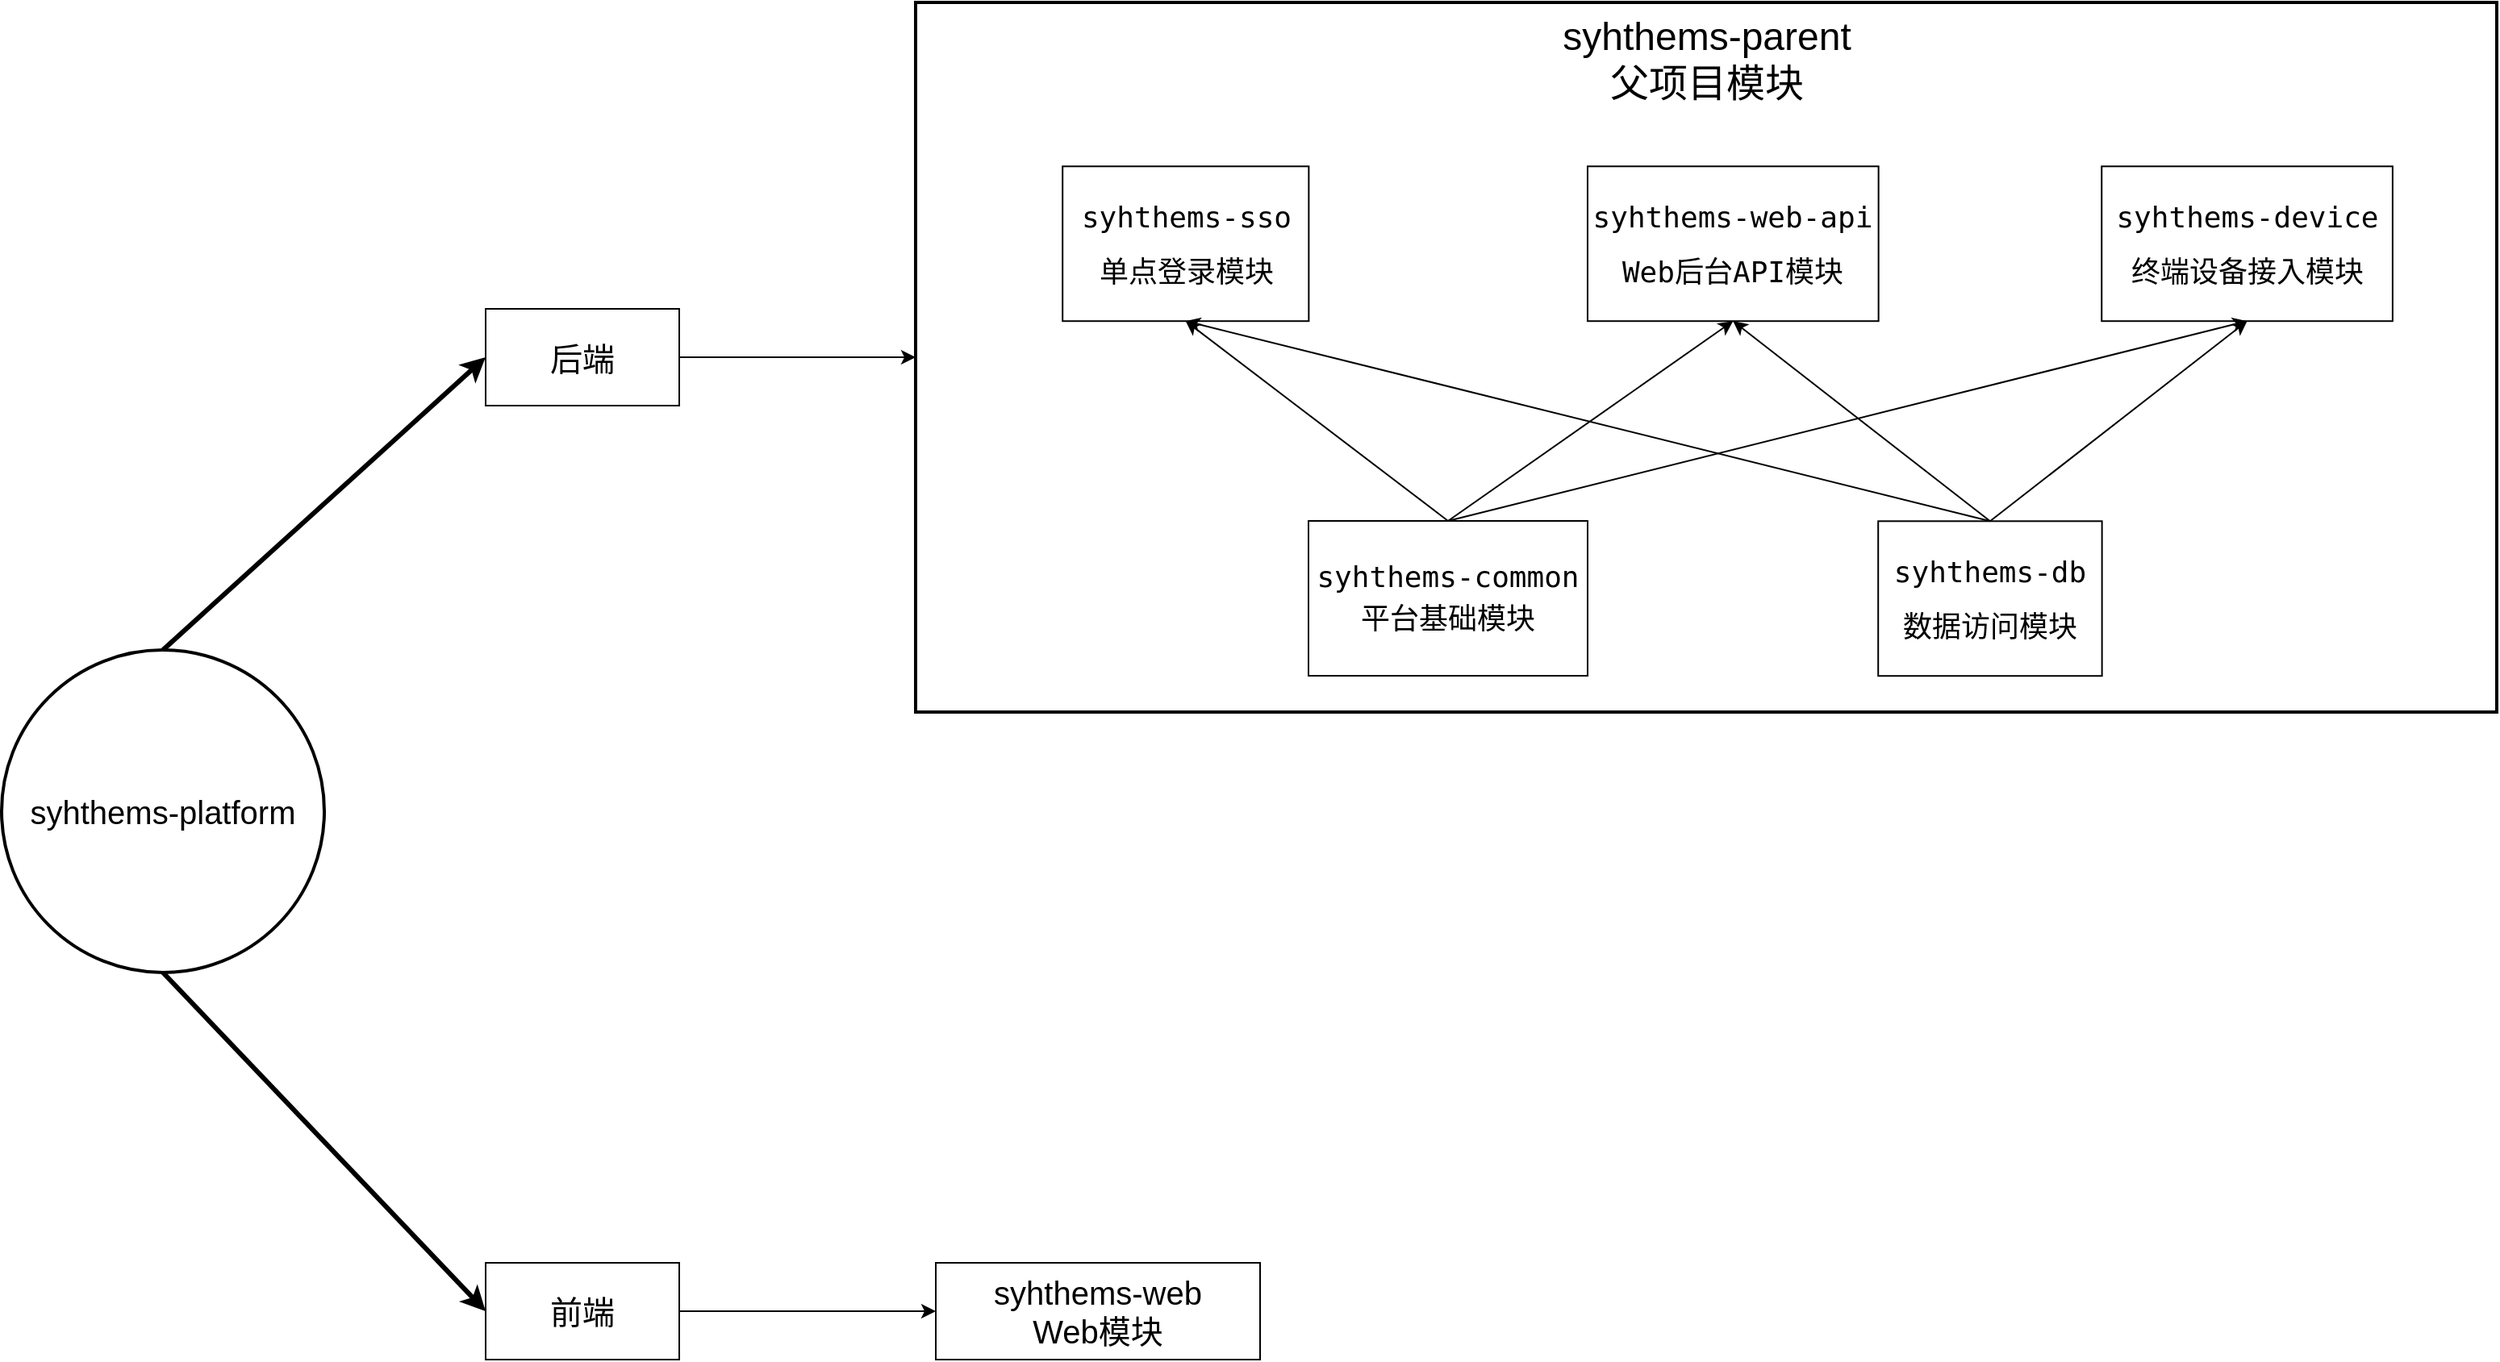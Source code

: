 <mxfile version="10.9.6" type="device"><diagram id="NI2WFvTbPaQK7C_F1bvh" name="第 1 页"><mxGraphModel dx="1182" dy="586" grid="1" gridSize="10" guides="1" tooltips="1" connect="1" arrows="1" fold="1" page="1" pageScale="1" pageWidth="1654" pageHeight="1169" background="none" math="1" shadow="0"><root><mxCell id="0"/><mxCell id="1" parent="0"/><mxCell id="khc7H5SMb1l1tu6pkLzS-14" style="edgeStyle=orthogonalEdgeStyle;rounded=0;orthogonalLoop=1;jettySize=auto;html=1;entryX=0;entryY=0.5;entryDx=0;entryDy=0;" parent="1" source="khc7H5SMb1l1tu6pkLzS-11" target="aJYOj9ttGu66mTjUV_lT-8" edge="1"><mxGeometry relative="1" as="geometry"/></mxCell><mxCell id="khc7H5SMb1l1tu6pkLzS-11" value="&lt;font style=&quot;font-size: 20px&quot;&gt;后端&lt;/font&gt;" style="rounded=0;whiteSpace=wrap;html=1;" parent="1" vertex="1"><mxGeometry x="360" y="308.5" width="120" height="60" as="geometry"/></mxCell><mxCell id="khc7H5SMb1l1tu6pkLzS-17" value="" style="edgeStyle=orthogonalEdgeStyle;rounded=0;orthogonalLoop=1;jettySize=auto;html=1;" parent="1" source="khc7H5SMb1l1tu6pkLzS-15" target="khc7H5SMb1l1tu6pkLzS-16" edge="1"><mxGeometry relative="1" as="geometry"/></mxCell><mxCell id="khc7H5SMb1l1tu6pkLzS-15" value="&lt;font style=&quot;font-size: 20px&quot;&gt;前端&lt;/font&gt;" style="rounded=0;whiteSpace=wrap;html=1;" parent="1" vertex="1"><mxGeometry x="360" y="900" width="120" height="60" as="geometry"/></mxCell><mxCell id="khc7H5SMb1l1tu6pkLzS-16" value="&lt;font style=&quot;font-size: 20px&quot;&gt;syhthems-web&lt;br&gt;Web模块&lt;br&gt;&lt;/font&gt;" style="rounded=0;whiteSpace=wrap;html=1;" parent="1" vertex="1"><mxGeometry x="639" y="900" width="201" height="60" as="geometry"/></mxCell><mxCell id="khc7H5SMb1l1tu6pkLzS-18" value="&lt;font style=&quot;font-size: 20px&quot;&gt;syhthems-platform&lt;/font&gt;" style="ellipse;whiteSpace=wrap;html=1;aspect=fixed;strokeWidth=2;shadow=0;" parent="1" vertex="1"><mxGeometry x="60" y="520" width="200" height="200" as="geometry"/></mxCell><mxCell id="khc7H5SMb1l1tu6pkLzS-20" value="" style="endArrow=classic;html=1;entryX=0;entryY=0.5;entryDx=0;entryDy=0;exitX=0.5;exitY=0;exitDx=0;exitDy=0;curved=1;strokeWidth=3;" parent="1" source="khc7H5SMb1l1tu6pkLzS-18" target="khc7H5SMb1l1tu6pkLzS-11" edge="1"><mxGeometry width="50" height="50" relative="1" as="geometry"><mxPoint x="180" y="390" as="sourcePoint"/><mxPoint x="230" y="340" as="targetPoint"/></mxGeometry></mxCell><mxCell id="khc7H5SMb1l1tu6pkLzS-21" value="" style="curved=1;endArrow=classic;html=1;entryX=0;entryY=0.5;entryDx=0;entryDy=0;exitX=0.5;exitY=1;exitDx=0;exitDy=0;strokeWidth=3;" parent="1" source="khc7H5SMb1l1tu6pkLzS-18" target="khc7H5SMb1l1tu6pkLzS-15" edge="1"><mxGeometry width="50" height="50" relative="1" as="geometry"><mxPoint x="250" y="820" as="sourcePoint"/><mxPoint x="300" y="770" as="targetPoint"/></mxGeometry></mxCell><mxCell id="aJYOj9ttGu66mTjUV_lT-8" value="&lt;font style=&quot;font-size: 24px&quot;&gt;syhthems-parent&lt;br&gt;父项目模块&lt;/font&gt;" style="rounded=0;whiteSpace=wrap;html=1;strokeColor=#000000;align=center;verticalAlign=top;strokeWidth=2;" parent="1" vertex="1"><mxGeometry x="626.5" y="118.5" width="980" height="440" as="geometry"/></mxCell><mxCell id="aJYOj9ttGu66mTjUV_lT-3" value="&lt;pre style=&quot;line-height: 100%&quot;&gt;&lt;font style=&quot;font-size: 18px&quot;&gt;syhthems-common&lt;/font&gt;&lt;/pre&gt;&lt;pre style=&quot;line-height: 100%&quot;&gt;&lt;font style=&quot;font-size: 18px&quot;&gt;平台基础模块&lt;/font&gt;&lt;/pre&gt;" style="rounded=0;whiteSpace=wrap;html=1;direction=south;labelPosition=center;verticalLabelPosition=middle;align=center;verticalAlign=middle;horizontal=1;" parent="1" vertex="1"><mxGeometry x="870" y="440" width="173" height="96" as="geometry"/></mxCell><mxCell id="aJYOj9ttGu66mTjUV_lT-5" value="&lt;pre&gt;&lt;font style=&quot;font-size: 18px&quot;&gt;syhthems-db&lt;/font&gt;&lt;/pre&gt;&lt;pre&gt;&lt;font style=&quot;font-size: 18px&quot;&gt;数据访问模块&lt;/font&gt;&lt;/pre&gt;" style="rounded=0;whiteSpace=wrap;html=1;direction=south;labelPosition=center;verticalLabelPosition=middle;align=center;verticalAlign=middle;horizontal=1;" parent="1" vertex="1"><mxGeometry x="1223.103" y="440.147" width="138.713" height="95.954" as="geometry"/></mxCell><mxCell id="aJYOj9ttGu66mTjUV_lT-6" value="&lt;pre&gt;&lt;font style=&quot;font-size: 18px&quot;&gt;syhthems-sso&lt;/font&gt;&lt;/pre&gt;&lt;pre&gt;&lt;font style=&quot;font-size: 18px&quot;&gt;单点登录模块&lt;/font&gt;&lt;/pre&gt;" style="rounded=0;whiteSpace=wrap;html=1;direction=south;labelPosition=center;verticalLabelPosition=middle;align=center;verticalAlign=middle;horizontal=1;" parent="1" vertex="1"><mxGeometry x="717.592" y="220.147" width="152.585" height="95.954" as="geometry"/></mxCell><mxCell id="aJYOj9ttGu66mTjUV_lT-10" value="&lt;pre&gt;&lt;font style=&quot;font-size: 18px&quot;&gt;syhthems-web-api&lt;/font&gt;&lt;/pre&gt;&lt;pre&gt;&lt;font style=&quot;font-size: 18px&quot;&gt;Web后台API模块&lt;/font&gt;&lt;/pre&gt;" style="rounded=0;whiteSpace=wrap;html=1;direction=south;labelPosition=center;verticalLabelPosition=middle;align=center;verticalAlign=middle;horizontal=1;" parent="1" vertex="1"><mxGeometry x="1042.984" y="220.147" width="180.327" height="95.954" as="geometry"/></mxCell><mxCell id="aJYOj9ttGu66mTjUV_lT-12" value="&lt;pre&gt;&lt;font style=&quot;font-size: 18px&quot;&gt;syhthems-device&lt;/font&gt;&lt;/pre&gt;&lt;pre&gt;&lt;font style=&quot;font-size: 18px&quot;&gt;终端设备接入模块&lt;/font&gt;&lt;/pre&gt;" style="rounded=0;whiteSpace=wrap;html=1;direction=south;labelPosition=center;verticalLabelPosition=middle;align=center;verticalAlign=middle;horizontal=1;" parent="1" vertex="1"><mxGeometry x="1361.618" y="220.147" width="180.327" height="95.954" as="geometry"/></mxCell><mxCell id="ZDEsBTleXt9eTJGR0vd--1" value="" style="endArrow=classic;html=1;entryX=1;entryY=0.5;entryDx=0;entryDy=0;exitX=0;exitY=0.5;exitDx=0;exitDy=0;" edge="1" parent="1" source="aJYOj9ttGu66mTjUV_lT-3" target="aJYOj9ttGu66mTjUV_lT-6"><mxGeometry width="50" height="50" relative="1" as="geometry"><mxPoint x="840" y="400" as="sourcePoint"/><mxPoint x="890" y="350" as="targetPoint"/></mxGeometry></mxCell><mxCell id="ZDEsBTleXt9eTJGR0vd--2" value="" style="endArrow=classic;html=1;entryX=1;entryY=0.5;entryDx=0;entryDy=0;exitX=0;exitY=0.5;exitDx=0;exitDy=0;" edge="1" parent="1" source="aJYOj9ttGu66mTjUV_lT-5" target="aJYOj9ttGu66mTjUV_lT-6"><mxGeometry width="50" height="50" relative="1" as="geometry"><mxPoint x="900" y="380" as="sourcePoint"/><mxPoint x="950" y="330" as="targetPoint"/></mxGeometry></mxCell><mxCell id="ZDEsBTleXt9eTJGR0vd--3" value="" style="endArrow=classic;html=1;entryX=1;entryY=0.5;entryDx=0;entryDy=0;exitX=0;exitY=0.5;exitDx=0;exitDy=0;" edge="1" parent="1" source="aJYOj9ttGu66mTjUV_lT-3" target="aJYOj9ttGu66mTjUV_lT-10"><mxGeometry width="50" height="50" relative="1" as="geometry"><mxPoint x="1080" y="420" as="sourcePoint"/><mxPoint x="1130" y="370" as="targetPoint"/></mxGeometry></mxCell><mxCell id="ZDEsBTleXt9eTJGR0vd--4" value="" style="endArrow=classic;html=1;entryX=1;entryY=0.5;entryDx=0;entryDy=0;exitX=0;exitY=0.5;exitDx=0;exitDy=0;" edge="1" parent="1" source="aJYOj9ttGu66mTjUV_lT-5" target="aJYOj9ttGu66mTjUV_lT-10"><mxGeometry width="50" height="50" relative="1" as="geometry"><mxPoint x="1120" y="400" as="sourcePoint"/><mxPoint x="1170" y="350" as="targetPoint"/></mxGeometry></mxCell><mxCell id="ZDEsBTleXt9eTJGR0vd--5" value="" style="endArrow=classic;html=1;entryX=1;entryY=0.5;entryDx=0;entryDy=0;exitX=0;exitY=0.5;exitDx=0;exitDy=0;" edge="1" parent="1" source="aJYOj9ttGu66mTjUV_lT-5" target="aJYOj9ttGu66mTjUV_lT-12"><mxGeometry width="50" height="50" relative="1" as="geometry"><mxPoint x="1430" y="410" as="sourcePoint"/><mxPoint x="1480" y="360" as="targetPoint"/></mxGeometry></mxCell><mxCell id="ZDEsBTleXt9eTJGR0vd--6" value="" style="endArrow=classic;html=1;entryX=1;entryY=0.5;entryDx=0;entryDy=0;exitX=0;exitY=0.5;exitDx=0;exitDy=0;" edge="1" parent="1" source="aJYOj9ttGu66mTjUV_lT-3" target="aJYOj9ttGu66mTjUV_lT-12"><mxGeometry width="50" height="50" relative="1" as="geometry"><mxPoint x="1230" y="380" as="sourcePoint"/><mxPoint x="1280" y="330" as="targetPoint"/></mxGeometry></mxCell></root></mxGraphModel></diagram></mxfile>